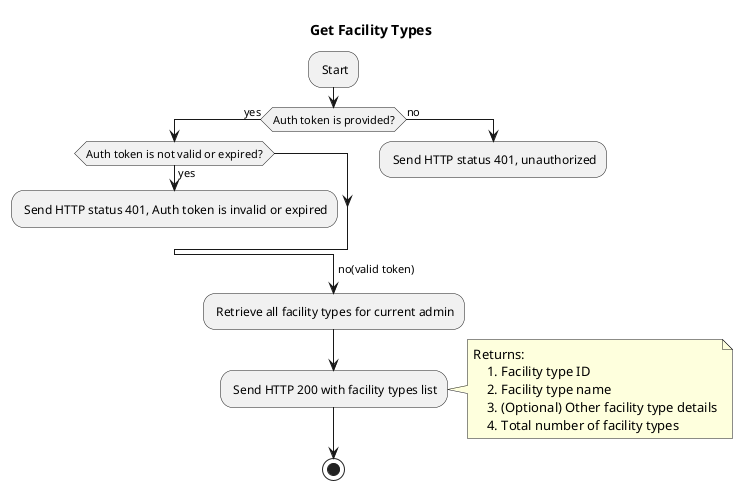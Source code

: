 @startuml Get Facility Types
title Get Facility Types

: Start;
if (Auth token is provided?) then (yes)
    if (Auth token is not valid or expired?) then (yes)
        : Send HTTP status 401, Auth token is invalid or expired;
        kill
    endif
else (no)
    : Send HTTP status 401, unauthorized;
    kill
endif
->no(valid token);
: Retrieve all facility types for current admin;
: Send HTTP 200 with facility types list;
note right
    Returns:
        1. Facility type ID
        2. Facility type name
        3. (Optional) Other facility type details
        4. Total number of facility types
end note
stop
@enduml
